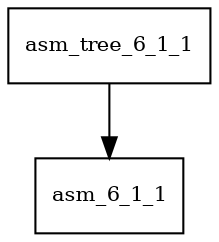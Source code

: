 digraph asm_tree_6_1_1_dependencies {
  node [shape = box, fontsize=10.0];
  asm_tree_6_1_1 -> asm_6_1_1;
}
